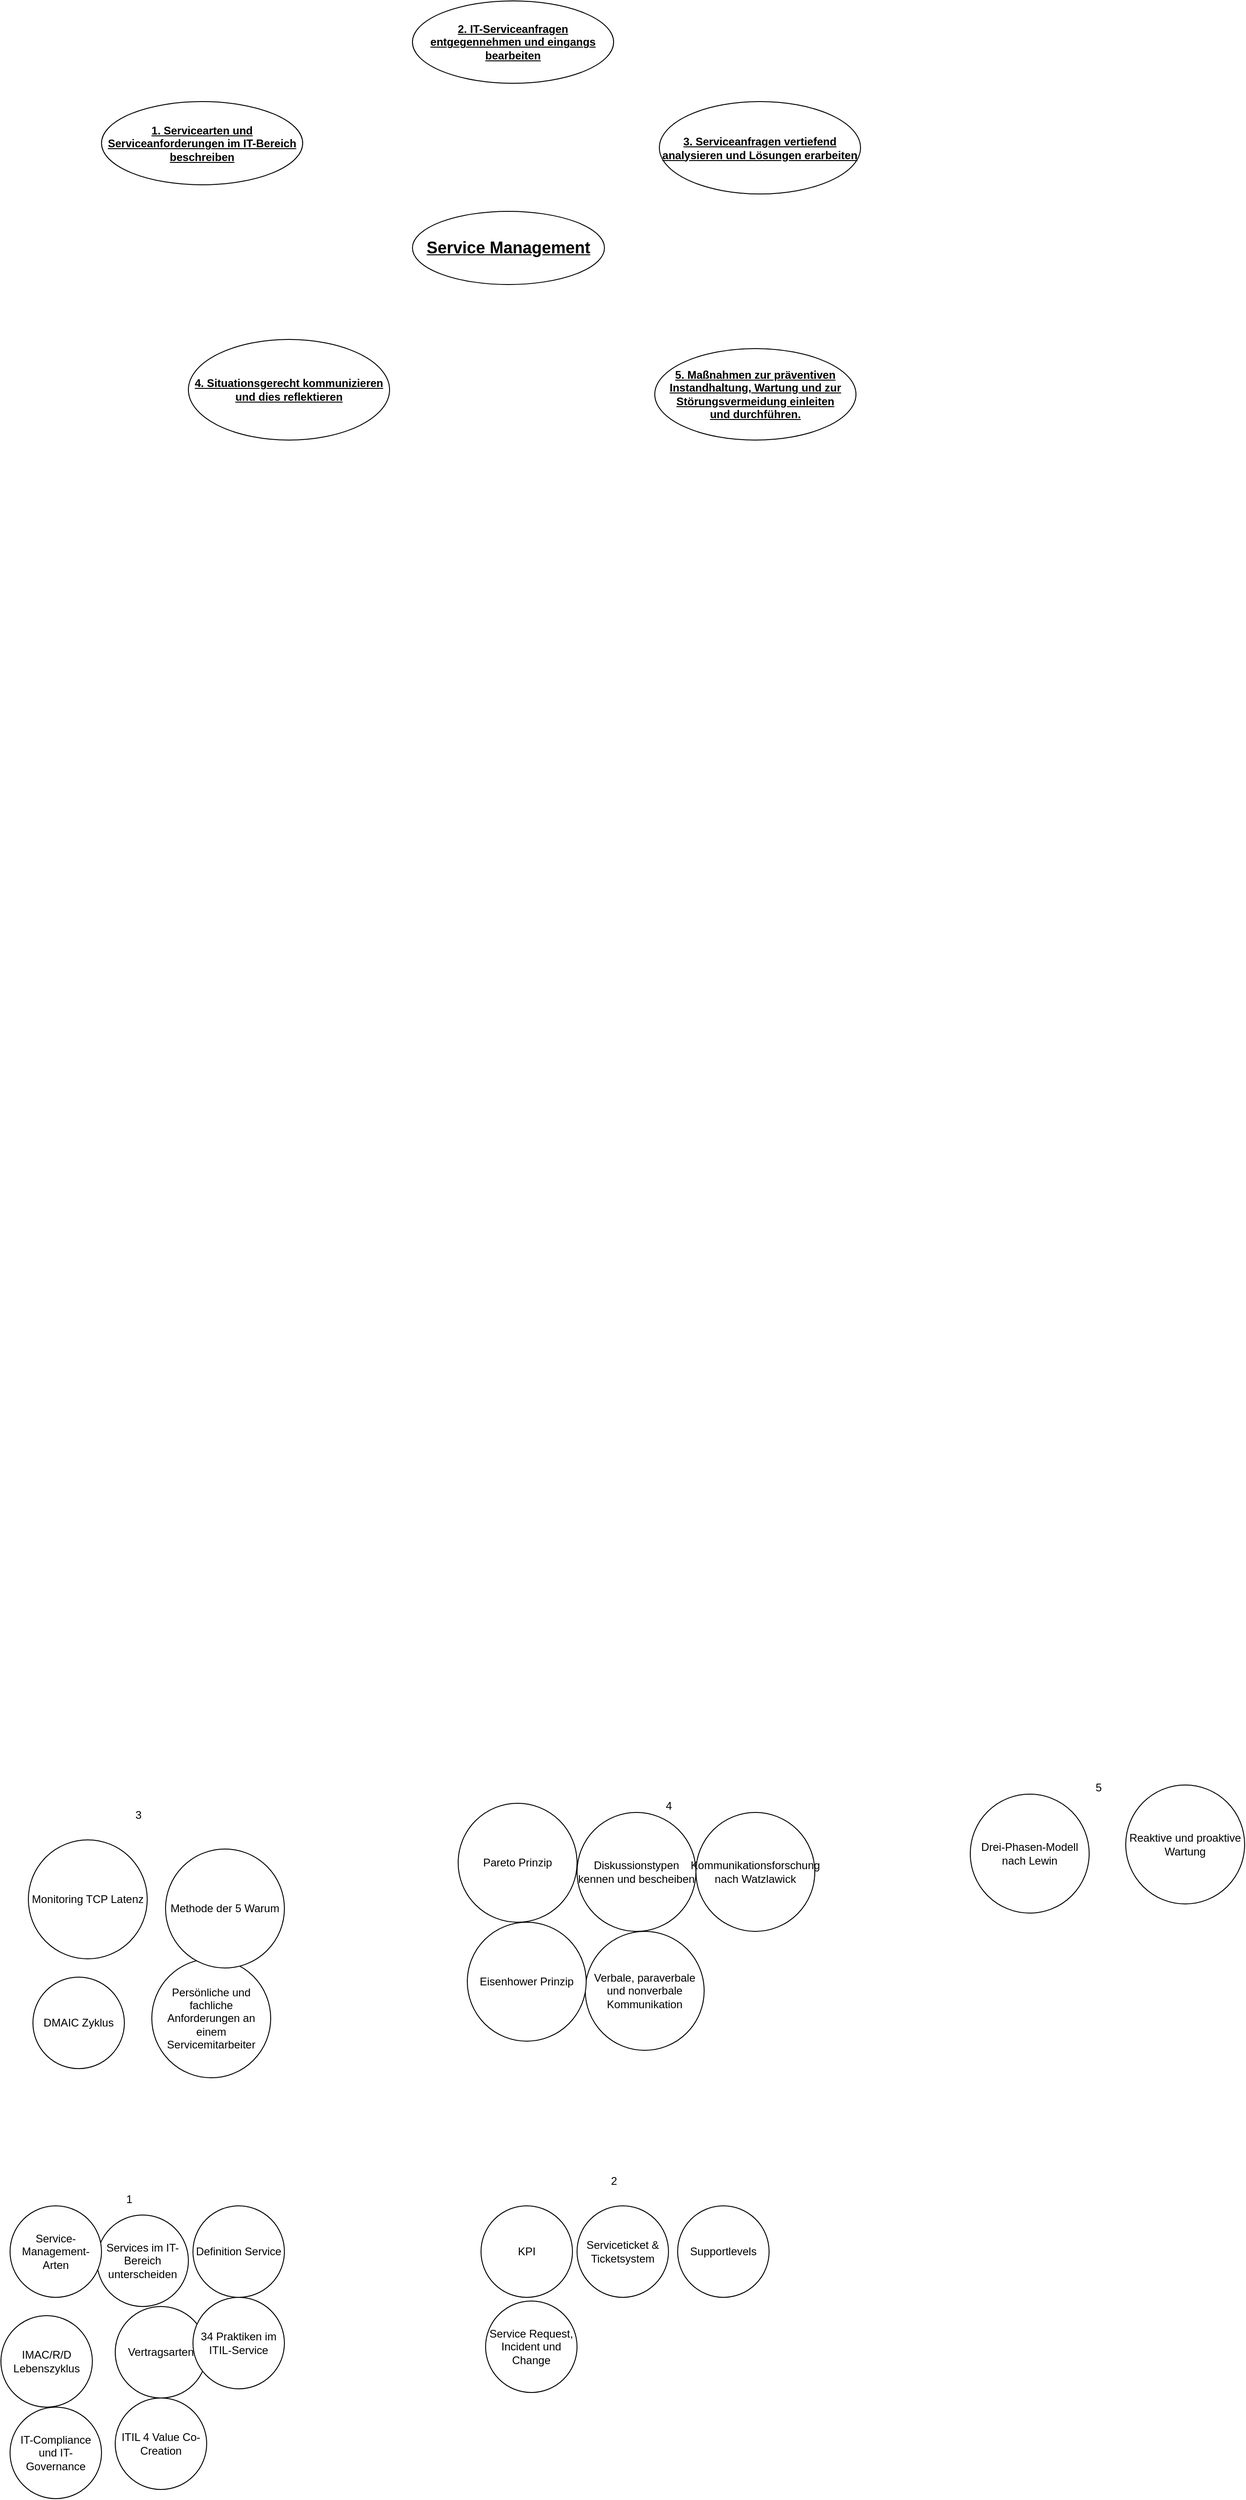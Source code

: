 <mxfile version="22.0.8" type="github">
  <diagram name="Seite-1" id="59htJXSAAbJ7cpEQLbPU">
    <mxGraphModel dx="2261" dy="2043" grid="1" gridSize="10" guides="1" tooltips="1" connect="1" arrows="1" fold="1" page="1" pageScale="1" pageWidth="827" pageHeight="1169" math="0" shadow="0">
      <root>
        <mxCell id="0" />
        <mxCell id="1" parent="0" />
        <mxCell id="BazcdtaTsKUd24QdpMWn-16" value="Serviceticket &amp;amp; Ticketsystem" style="ellipse;whiteSpace=wrap;html=1;aspect=fixed;" parent="1" vertex="1">
          <mxGeometry x="340" y="1650" width="100" height="100" as="geometry" />
        </mxCell>
        <mxCell id="BazcdtaTsKUd24QdpMWn-19" value="Supportlevels" style="ellipse;whiteSpace=wrap;html=1;aspect=fixed;" parent="1" vertex="1">
          <mxGeometry x="450" y="1650" width="100" height="100" as="geometry" />
        </mxCell>
        <mxCell id="BazcdtaTsKUd24QdpMWn-20" value="Service Request, Incident und Change" style="ellipse;whiteSpace=wrap;html=1;aspect=fixed;" parent="1" vertex="1">
          <mxGeometry x="240" y="1754" width="100" height="100" as="geometry" />
        </mxCell>
        <mxCell id="BazcdtaTsKUd24QdpMWn-21" value="KPI" style="ellipse;whiteSpace=wrap;html=1;aspect=fixed;" parent="1" vertex="1">
          <mxGeometry x="235" y="1650" width="100" height="100" as="geometry" />
        </mxCell>
        <mxCell id="BazcdtaTsKUd24QdpMWn-22" value="Persönliche und fachliche Anforderungen an einem Servicemitarbeiter" style="ellipse;whiteSpace=wrap;html=1;aspect=fixed;" parent="1" vertex="1">
          <mxGeometry x="-125" y="1380" width="130" height="130" as="geometry" />
        </mxCell>
        <mxCell id="BazcdtaTsKUd24QdpMWn-26" value="Verbale, paraverbale und nonverbale Kommunikation" style="ellipse;whiteSpace=wrap;html=1;aspect=fixed;" parent="1" vertex="1">
          <mxGeometry x="349" y="1350" width="130" height="130" as="geometry" />
        </mxCell>
        <mxCell id="BazcdtaTsKUd24QdpMWn-27" value="Methode der 5 Warum" style="ellipse;whiteSpace=wrap;html=1;aspect=fixed;" parent="1" vertex="1">
          <mxGeometry x="-110" y="1260" width="130" height="130" as="geometry" />
        </mxCell>
        <mxCell id="BazcdtaTsKUd24QdpMWn-28" value="Monitoring TCP Latenz" style="ellipse;whiteSpace=wrap;html=1;aspect=fixed;" parent="1" vertex="1">
          <mxGeometry x="-260" y="1250" width="130" height="130" as="geometry" />
        </mxCell>
        <mxCell id="BazcdtaTsKUd24QdpMWn-32" value="DMAIC Zyklus" style="ellipse;whiteSpace=wrap;html=1;aspect=fixed;" parent="1" vertex="1">
          <mxGeometry x="-255" y="1400" width="100" height="100" as="geometry" />
        </mxCell>
        <mxCell id="BazcdtaTsKUd24QdpMWn-33" value="Eisenhower Prinzip" style="ellipse;whiteSpace=wrap;html=1;aspect=fixed;" parent="1" vertex="1">
          <mxGeometry x="220" y="1340" width="130" height="130" as="geometry" />
        </mxCell>
        <mxCell id="BazcdtaTsKUd24QdpMWn-34" value="Pareto Prinzip" style="ellipse;whiteSpace=wrap;html=1;aspect=fixed;" parent="1" vertex="1">
          <mxGeometry x="210" y="1210" width="130" height="130" as="geometry" />
        </mxCell>
        <mxCell id="BazcdtaTsKUd24QdpMWn-35" value="Diskussionstypen kennen und bescheiben" style="ellipse;whiteSpace=wrap;html=1;aspect=fixed;" parent="1" vertex="1">
          <mxGeometry x="340" y="1220" width="130" height="130" as="geometry" />
        </mxCell>
        <mxCell id="BazcdtaTsKUd24QdpMWn-36" value="Kommunikationsforschung nach Watzlawick" style="ellipse;whiteSpace=wrap;html=1;aspect=fixed;" parent="1" vertex="1">
          <mxGeometry x="470" y="1220" width="130" height="130" as="geometry" />
        </mxCell>
        <mxCell id="BazcdtaTsKUd24QdpMWn-37" value="Drei-Phasen-Modell nach Lewin" style="ellipse;whiteSpace=wrap;html=1;aspect=fixed;" parent="1" vertex="1">
          <mxGeometry x="770" y="1200" width="130" height="130" as="geometry" />
        </mxCell>
        <mxCell id="BazcdtaTsKUd24QdpMWn-38" value="Reaktive und proaktive Wartung" style="ellipse;whiteSpace=wrap;html=1;aspect=fixed;" parent="1" vertex="1">
          <mxGeometry x="940" y="1190" width="130" height="130" as="geometry" />
        </mxCell>
        <mxCell id="seou56szFGW_ecWjCoTN-1" value="&lt;u&gt;&lt;b&gt;1. Servicearten und Serviceanforderungen im IT-Bereich beschreiben&lt;/b&gt;&lt;/u&gt;" style="ellipse;whiteSpace=wrap;html=1;" vertex="1" parent="1">
          <mxGeometry x="-180" y="-650" width="220" height="91" as="geometry" />
        </mxCell>
        <mxCell id="seou56szFGW_ecWjCoTN-2" value="&lt;b&gt;&lt;u&gt;2. IT-Serviceanfragen entgegennehmen und eingangs bearbeiten&lt;/u&gt;&lt;/b&gt;" style="ellipse;whiteSpace=wrap;html=1;" vertex="1" parent="1">
          <mxGeometry x="160" y="-760" width="220" height="90" as="geometry" />
        </mxCell>
        <mxCell id="seou56szFGW_ecWjCoTN-3" value="&lt;u&gt;&lt;b&gt;3. Serviceanfragen vertiefend analysieren und Lösungen erarbeiten&lt;/b&gt;&lt;/u&gt;" style="ellipse;whiteSpace=wrap;html=1;" vertex="1" parent="1">
          <mxGeometry x="430" y="-650" width="220" height="101" as="geometry" />
        </mxCell>
        <mxCell id="seou56szFGW_ecWjCoTN-4" value="&lt;b&gt;&lt;u&gt;4.&amp;nbsp;Situationsgerecht kommunizieren und dies reflektieren&lt;/u&gt;&lt;/b&gt;" style="ellipse;whiteSpace=wrap;html=1;" vertex="1" parent="1">
          <mxGeometry x="-85" y="-390" width="220" height="110" as="geometry" />
        </mxCell>
        <mxCell id="seou56szFGW_ecWjCoTN-5" value="&lt;b&gt;&lt;u&gt;5.&amp;nbsp;Maßnahmen zur präventiven Instandhaltung, Wartung und zur Störungsvermeidung einleiten&lt;br&gt; und durchführen.&lt;/u&gt;&lt;/b&gt;" style="ellipse;whiteSpace=wrap;html=1;" vertex="1" parent="1">
          <mxGeometry x="425" y="-380" width="220" height="100" as="geometry" />
        </mxCell>
        <mxCell id="seou56szFGW_ecWjCoTN-6" value="&lt;font style=&quot;font-size: 18px;&quot;&gt;&lt;b&gt;&lt;u&gt;Service Management&lt;/u&gt;&lt;/b&gt;&lt;/font&gt;" style="ellipse;whiteSpace=wrap;html=1;" vertex="1" parent="1">
          <mxGeometry x="160" y="-530" width="210" height="80" as="geometry" />
        </mxCell>
        <mxCell id="seou56szFGW_ecWjCoTN-7" value="5" style="text;html=1;align=center;verticalAlign=middle;resizable=0;points=[];autosize=1;strokeColor=none;fillColor=none;" vertex="1" parent="1">
          <mxGeometry x="895" y="1178" width="30" height="30" as="geometry" />
        </mxCell>
        <mxCell id="seou56szFGW_ecWjCoTN-8" value="4" style="text;html=1;align=center;verticalAlign=middle;resizable=0;points=[];autosize=1;strokeColor=none;fillColor=none;" vertex="1" parent="1">
          <mxGeometry x="425" y="1198" width="30" height="30" as="geometry" />
        </mxCell>
        <mxCell id="seou56szFGW_ecWjCoTN-9" value="3" style="text;html=1;align=center;verticalAlign=middle;resizable=0;points=[];autosize=1;strokeColor=none;fillColor=none;" vertex="1" parent="1">
          <mxGeometry x="-155" y="1208" width="30" height="30" as="geometry" />
        </mxCell>
        <mxCell id="seou56szFGW_ecWjCoTN-10" value="1" style="text;html=1;align=center;verticalAlign=middle;resizable=0;points=[];autosize=1;strokeColor=none;fillColor=none;" vertex="1" parent="1">
          <mxGeometry x="-165" y="1628" width="30" height="30" as="geometry" />
        </mxCell>
        <mxCell id="seou56szFGW_ecWjCoTN-11" value="2" style="text;html=1;align=center;verticalAlign=middle;resizable=0;points=[];autosize=1;strokeColor=none;fillColor=none;" vertex="1" parent="1">
          <mxGeometry x="365" y="1608" width="30" height="30" as="geometry" />
        </mxCell>
        <mxCell id="seou56szFGW_ecWjCoTN-12" value="Definition Service" style="ellipse;whiteSpace=wrap;html=1;aspect=fixed;" vertex="1" parent="1">
          <mxGeometry x="-80" y="1650" width="100" height="100" as="geometry" />
        </mxCell>
        <mxCell id="seou56szFGW_ecWjCoTN-13" value="Services im IT-Bereich unterscheiden" style="ellipse;whiteSpace=wrap;html=1;aspect=fixed;" vertex="1" parent="1">
          <mxGeometry x="-185" y="1660" width="100" height="100" as="geometry" />
        </mxCell>
        <mxCell id="seou56szFGW_ecWjCoTN-14" value="Service-Management-Arten" style="ellipse;whiteSpace=wrap;html=1;aspect=fixed;" vertex="1" parent="1">
          <mxGeometry x="-280" y="1650" width="100" height="100" as="geometry" />
        </mxCell>
        <mxCell id="seou56szFGW_ecWjCoTN-15" value="Vertragsarten" style="ellipse;whiteSpace=wrap;html=1;aspect=fixed;" vertex="1" parent="1">
          <mxGeometry x="-165" y="1760" width="100" height="100" as="geometry" />
        </mxCell>
        <mxCell id="seou56szFGW_ecWjCoTN-16" value="34 Praktiken im ITIL-Service" style="ellipse;whiteSpace=wrap;html=1;aspect=fixed;" vertex="1" parent="1">
          <mxGeometry x="-80" y="1750" width="100" height="100" as="geometry" />
        </mxCell>
        <mxCell id="seou56szFGW_ecWjCoTN-17" value="IMAC/R/D Lebenszyklus" style="ellipse;whiteSpace=wrap;html=1;aspect=fixed;" vertex="1" parent="1">
          <mxGeometry x="-290" y="1770" width="100" height="100" as="geometry" />
        </mxCell>
        <mxCell id="seou56szFGW_ecWjCoTN-18" value="ITIL 4 Value Co-Creation" style="ellipse;whiteSpace=wrap;html=1;aspect=fixed;" vertex="1" parent="1">
          <mxGeometry x="-165" y="1860" width="100" height="100" as="geometry" />
        </mxCell>
        <mxCell id="seou56szFGW_ecWjCoTN-19" value="IT-Compliance und IT-Governance" style="ellipse;whiteSpace=wrap;html=1;aspect=fixed;" vertex="1" parent="1">
          <mxGeometry x="-280" y="1870" width="100" height="100" as="geometry" />
        </mxCell>
      </root>
    </mxGraphModel>
  </diagram>
</mxfile>
